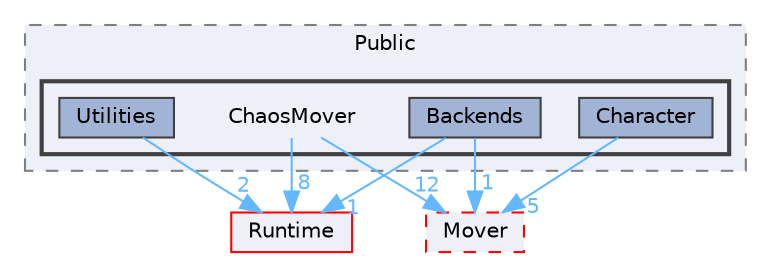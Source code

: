digraph "ChaosMover"
{
 // INTERACTIVE_SVG=YES
 // LATEX_PDF_SIZE
  bgcolor="transparent";
  edge [fontname=Helvetica,fontsize=10,labelfontname=Helvetica,labelfontsize=10];
  node [fontname=Helvetica,fontsize=10,shape=box,height=0.2,width=0.4];
  compound=true
  subgraph clusterdir_76a487d87043981b19da3814a1864927 {
    graph [ bgcolor="#edf0f7", pencolor="grey50", label="Public", fontname=Helvetica,fontsize=10 style="filled,dashed", URL="dir_76a487d87043981b19da3814a1864927.html",tooltip=""]
  subgraph clusterdir_7a61a696fa0c2fb45a6536bce267d3e4 {
    graph [ bgcolor="#edf0f7", pencolor="grey25", label="", fontname=Helvetica,fontsize=10 style="filled,bold", URL="dir_7a61a696fa0c2fb45a6536bce267d3e4.html",tooltip=""]
    dir_7a61a696fa0c2fb45a6536bce267d3e4 [shape=plaintext, label="ChaosMover"];
  dir_06914e174abb9d74b78bbd1352b9f34e [label="Backends", fillcolor="#a2b4d6", color="grey25", style="filled", URL="dir_06914e174abb9d74b78bbd1352b9f34e.html",tooltip=""];
  dir_eee5cb86a32c20084c32ac9f2b3fcae5 [label="Character", fillcolor="#a2b4d6", color="grey25", style="filled", URL="dir_eee5cb86a32c20084c32ac9f2b3fcae5.html",tooltip=""];
  dir_cea2c26e3b6fa6adfa991dac3deba845 [label="Utilities", fillcolor="#a2b4d6", color="grey25", style="filled", URL="dir_cea2c26e3b6fa6adfa991dac3deba845.html",tooltip=""];
  }
  }
  dir_7536b172fbd480bfd146a1b1acd6856b [label="Runtime", fillcolor="#edf0f7", color="red", style="filled", URL="dir_7536b172fbd480bfd146a1b1acd6856b.html",tooltip=""];
  dir_ad2d72e98c0642feb58c16d069d62bdf [label="Mover", fillcolor="#edf0f7", color="red", style="filled,dashed", URL="dir_ad2d72e98c0642feb58c16d069d62bdf.html",tooltip=""];
  dir_7a61a696fa0c2fb45a6536bce267d3e4->dir_7536b172fbd480bfd146a1b1acd6856b [headlabel="8", labeldistance=1.5 headhref="dir_000158_000984.html" href="dir_000158_000984.html" color="steelblue1" fontcolor="steelblue1"];
  dir_7a61a696fa0c2fb45a6536bce267d3e4->dir_ad2d72e98c0642feb58c16d069d62bdf [headlabel="12", labeldistance=1.5 headhref="dir_000158_000669.html" href="dir_000158_000669.html" color="steelblue1" fontcolor="steelblue1"];
  dir_06914e174abb9d74b78bbd1352b9f34e->dir_7536b172fbd480bfd146a1b1acd6856b [headlabel="1", labeldistance=1.5 headhref="dir_000084_000984.html" href="dir_000084_000984.html" color="steelblue1" fontcolor="steelblue1"];
  dir_06914e174abb9d74b78bbd1352b9f34e->dir_ad2d72e98c0642feb58c16d069d62bdf [headlabel="1", labeldistance=1.5 headhref="dir_000084_000669.html" href="dir_000084_000669.html" color="steelblue1" fontcolor="steelblue1"];
  dir_eee5cb86a32c20084c32ac9f2b3fcae5->dir_ad2d72e98c0642feb58c16d069d62bdf [headlabel="5", labeldistance=1.5 headhref="dir_000172_000669.html" href="dir_000172_000669.html" color="steelblue1" fontcolor="steelblue1"];
  dir_cea2c26e3b6fa6adfa991dac3deba845->dir_7536b172fbd480bfd146a1b1acd6856b [headlabel="2", labeldistance=1.5 headhref="dir_001235_000984.html" href="dir_001235_000984.html" color="steelblue1" fontcolor="steelblue1"];
}
